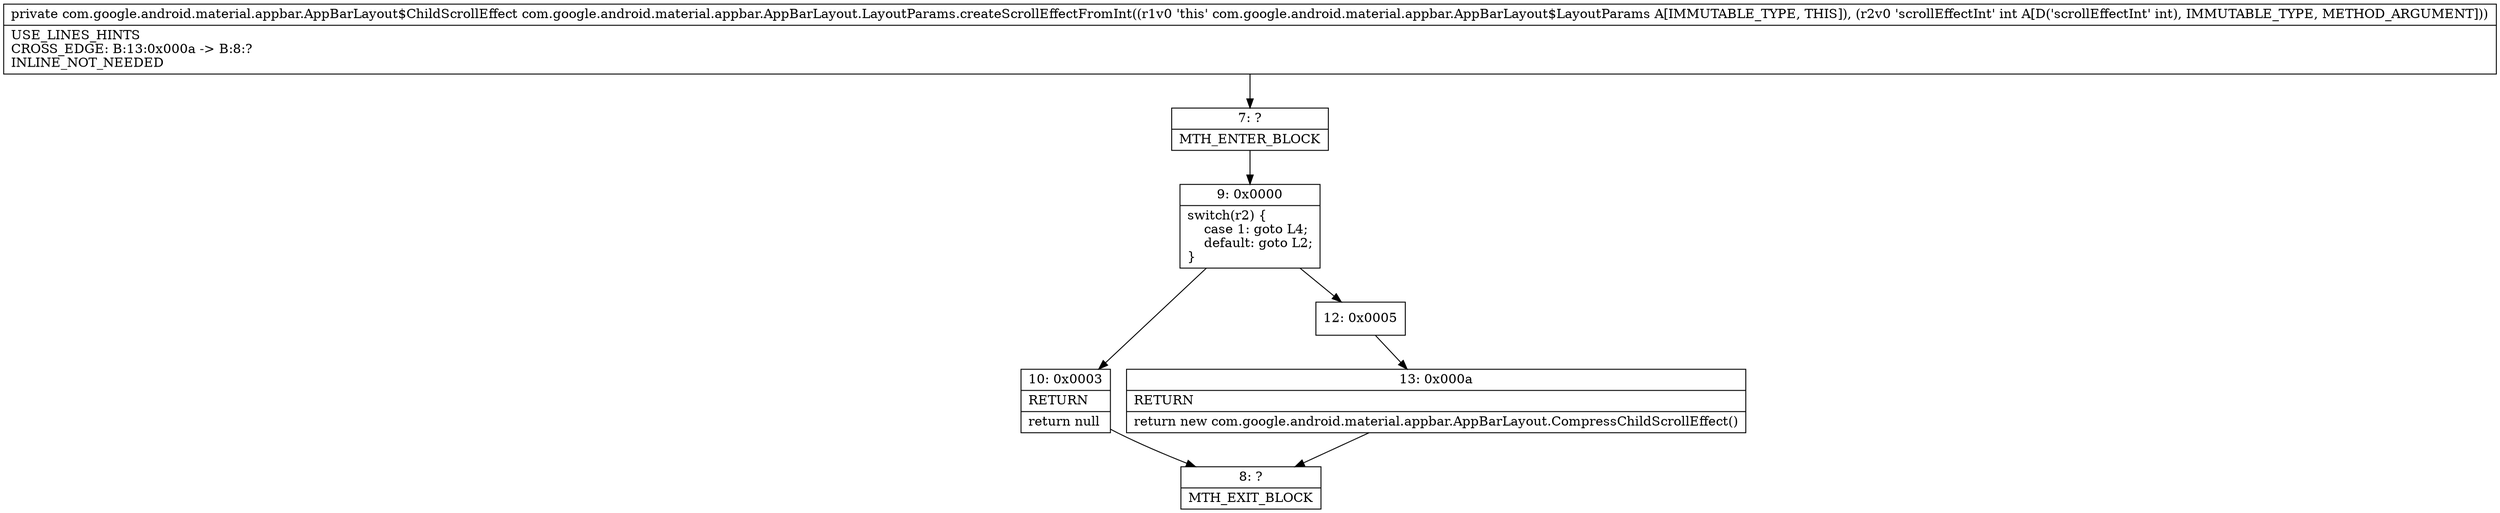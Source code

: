 digraph "CFG forcom.google.android.material.appbar.AppBarLayout.LayoutParams.createScrollEffectFromInt(I)Lcom\/google\/android\/material\/appbar\/AppBarLayout$ChildScrollEffect;" {
Node_7 [shape=record,label="{7\:\ ?|MTH_ENTER_BLOCK\l}"];
Node_9 [shape=record,label="{9\:\ 0x0000|switch(r2) \{\l    case 1: goto L4;\l    default: goto L2;\l\}\l}"];
Node_10 [shape=record,label="{10\:\ 0x0003|RETURN\l|return null\l}"];
Node_8 [shape=record,label="{8\:\ ?|MTH_EXIT_BLOCK\l}"];
Node_12 [shape=record,label="{12\:\ 0x0005}"];
Node_13 [shape=record,label="{13\:\ 0x000a|RETURN\l|return new com.google.android.material.appbar.AppBarLayout.CompressChildScrollEffect()\l}"];
MethodNode[shape=record,label="{private com.google.android.material.appbar.AppBarLayout$ChildScrollEffect com.google.android.material.appbar.AppBarLayout.LayoutParams.createScrollEffectFromInt((r1v0 'this' com.google.android.material.appbar.AppBarLayout$LayoutParams A[IMMUTABLE_TYPE, THIS]), (r2v0 'scrollEffectInt' int A[D('scrollEffectInt' int), IMMUTABLE_TYPE, METHOD_ARGUMENT]))  | USE_LINES_HINTS\lCROSS_EDGE: B:13:0x000a \-\> B:8:?\lINLINE_NOT_NEEDED\l}"];
MethodNode -> Node_7;Node_7 -> Node_9;
Node_9 -> Node_10;
Node_9 -> Node_12;
Node_10 -> Node_8;
Node_12 -> Node_13;
Node_13 -> Node_8;
}

